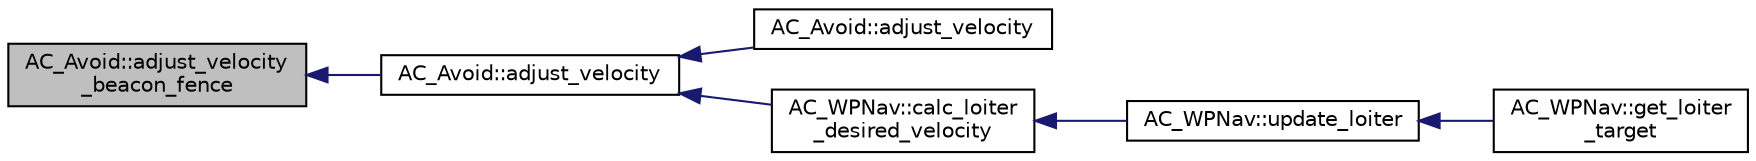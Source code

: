 digraph "AC_Avoid::adjust_velocity_beacon_fence"
{
 // INTERACTIVE_SVG=YES
  edge [fontname="Helvetica",fontsize="10",labelfontname="Helvetica",labelfontsize="10"];
  node [fontname="Helvetica",fontsize="10",shape=record];
  rankdir="LR";
  Node1 [label="AC_Avoid::adjust_velocity\l_beacon_fence",height=0.2,width=0.4,color="black", fillcolor="grey75", style="filled", fontcolor="black"];
  Node1 -> Node2 [dir="back",color="midnightblue",fontsize="10",style="solid",fontname="Helvetica"];
  Node2 [label="AC_Avoid::adjust_velocity",height=0.2,width=0.4,color="black", fillcolor="white", style="filled",URL="$classAC__Avoid.html#abee541d127ce0da1fe6be54f987a0779"];
  Node2 -> Node3 [dir="back",color="midnightblue",fontsize="10",style="solid",fontname="Helvetica"];
  Node3 [label="AC_Avoid::adjust_velocity",height=0.2,width=0.4,color="black", fillcolor="white", style="filled",URL="$classAC__Avoid.html#a95e227fdefd6f8c85b4d4888cad8993f"];
  Node2 -> Node4 [dir="back",color="midnightblue",fontsize="10",style="solid",fontname="Helvetica"];
  Node4 [label="AC_WPNav::calc_loiter\l_desired_velocity",height=0.2,width=0.4,color="black", fillcolor="white", style="filled",URL="$classAC__WPNav.html#a3dbf7bda89b127cdc81bca29e2af25de"];
  Node4 -> Node5 [dir="back",color="midnightblue",fontsize="10",style="solid",fontname="Helvetica"];
  Node5 [label="AC_WPNav::update_loiter",height=0.2,width=0.4,color="black", fillcolor="white", style="filled",URL="$classAC__WPNav.html#a0a434270245fd8641352af387700dc82",tooltip="update_loiter - run the loiter controller - should be called at 10hz "];
  Node5 -> Node6 [dir="back",color="midnightblue",fontsize="10",style="solid",fontname="Helvetica"];
  Node6 [label="AC_WPNav::get_loiter\l_target",height=0.2,width=0.4,color="black", fillcolor="white", style="filled",URL="$classAC__WPNav.html#ae34a88192799de8f2b96c8cd295bb971",tooltip="get_loiter_target - returns loiter target position "];
}
